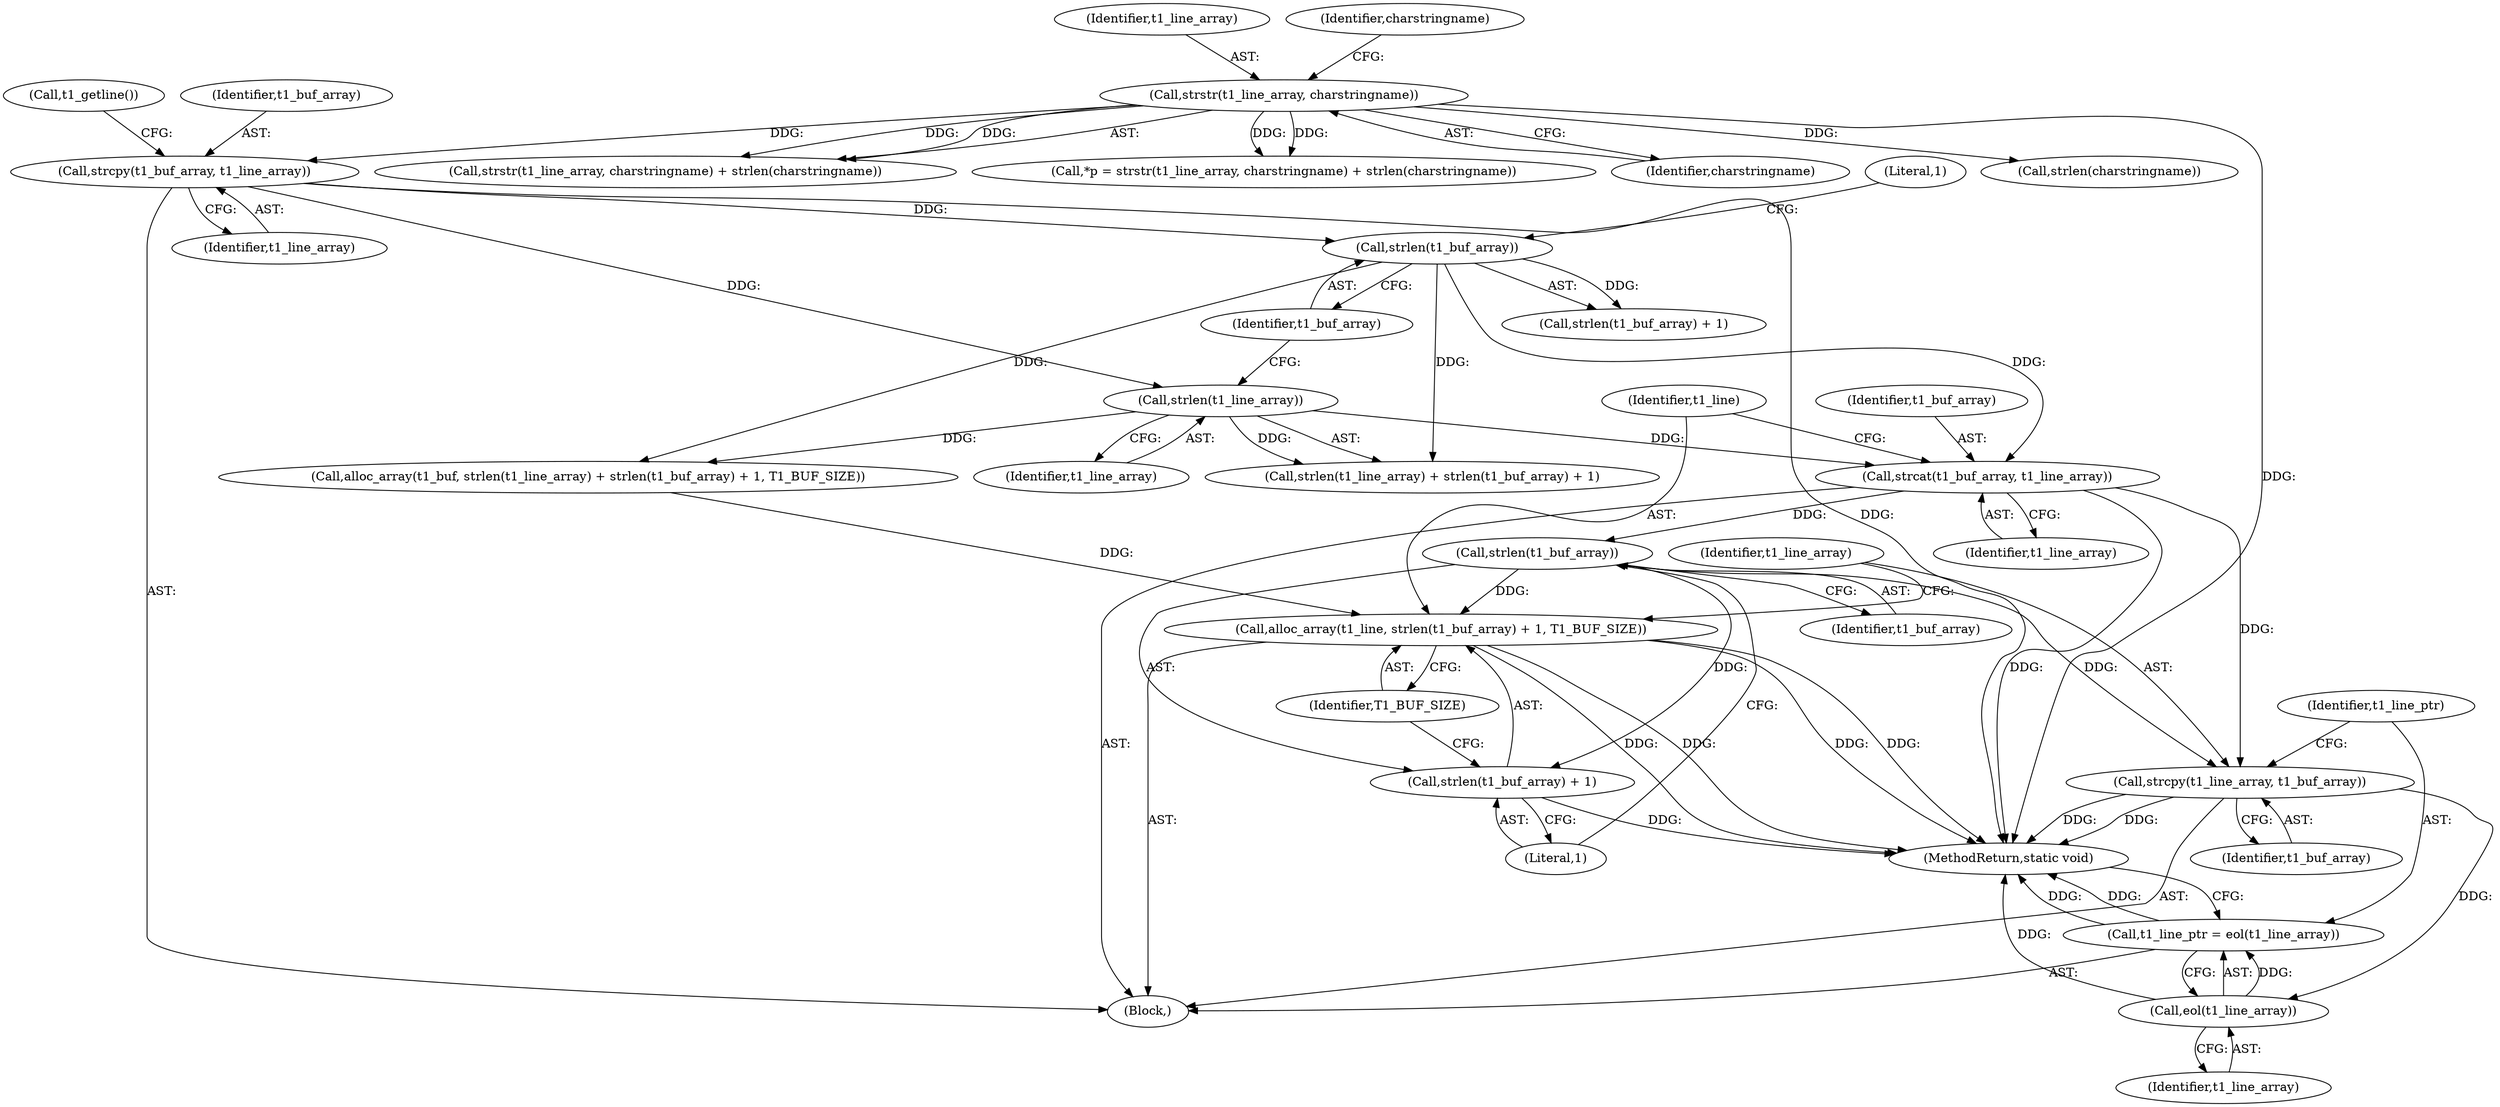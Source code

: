 digraph "0_texlive-source_6ed0077520e2b0da1fd060c7f88db7b2e6068e4c_0@API" {
"1000137" [label="(Call,strcat(t1_buf_array, t1_line_array))"];
"1000133" [label="(Call,strlen(t1_buf_array))"];
"1000123" [label="(Call,strcpy(t1_buf_array, t1_line_array))"];
"1000108" [label="(Call,strstr(t1_line_array, charstringname))"];
"1000130" [label="(Call,strlen(t1_line_array))"];
"1000143" [label="(Call,strlen(t1_buf_array))"];
"1000140" [label="(Call,alloc_array(t1_line, strlen(t1_buf_array) + 1, T1_BUF_SIZE))"];
"1000142" [label="(Call,strlen(t1_buf_array) + 1)"];
"1000147" [label="(Call,strcpy(t1_line_array, t1_buf_array))"];
"1000152" [label="(Call,eol(t1_line_array))"];
"1000150" [label="(Call,t1_line_ptr = eol(t1_line_array))"];
"1000142" [label="(Call,strlen(t1_buf_array) + 1)"];
"1000130" [label="(Call,strlen(t1_line_array))"];
"1000139" [label="(Identifier,t1_line_array)"];
"1000129" [label="(Call,strlen(t1_line_array) + strlen(t1_buf_array) + 1)"];
"1000111" [label="(Call,strlen(charstringname))"];
"1000149" [label="(Identifier,t1_buf_array)"];
"1000105" [label="(Call,*p = strstr(t1_line_array, charstringname) + strlen(charstringname))"];
"1000132" [label="(Call,strlen(t1_buf_array) + 1)"];
"1000125" [label="(Identifier,t1_line_array)"];
"1000148" [label="(Identifier,t1_line_array)"];
"1000143" [label="(Call,strlen(t1_buf_array))"];
"1000134" [label="(Identifier,t1_buf_array)"];
"1000122" [label="(Block,)"];
"1000140" [label="(Call,alloc_array(t1_line, strlen(t1_buf_array) + 1, T1_BUF_SIZE))"];
"1000144" [label="(Identifier,t1_buf_array)"];
"1000153" [label="(Identifier,t1_line_array)"];
"1000126" [label="(Call,t1_getline())"];
"1000147" [label="(Call,strcpy(t1_line_array, t1_buf_array))"];
"1000141" [label="(Identifier,t1_line)"];
"1000110" [label="(Identifier,charstringname)"];
"1000150" [label="(Call,t1_line_ptr = eol(t1_line_array))"];
"1000135" [label="(Literal,1)"];
"1000123" [label="(Call,strcpy(t1_buf_array, t1_line_array))"];
"1000124" [label="(Identifier,t1_buf_array)"];
"1000133" [label="(Call,strlen(t1_buf_array))"];
"1000107" [label="(Call,strstr(t1_line_array, charstringname) + strlen(charstringname))"];
"1000109" [label="(Identifier,t1_line_array)"];
"1000152" [label="(Call,eol(t1_line_array))"];
"1000138" [label="(Identifier,t1_buf_array)"];
"1000127" [label="(Call,alloc_array(t1_buf, strlen(t1_line_array) + strlen(t1_buf_array) + 1, T1_BUF_SIZE))"];
"1000112" [label="(Identifier,charstringname)"];
"1000131" [label="(Identifier,t1_line_array)"];
"1000137" [label="(Call,strcat(t1_buf_array, t1_line_array))"];
"1000146" [label="(Identifier,T1_BUF_SIZE)"];
"1000108" [label="(Call,strstr(t1_line_array, charstringname))"];
"1000154" [label="(MethodReturn,static void)"];
"1000145" [label="(Literal,1)"];
"1000151" [label="(Identifier,t1_line_ptr)"];
"1000137" -> "1000122"  [label="AST: "];
"1000137" -> "1000139"  [label="CFG: "];
"1000138" -> "1000137"  [label="AST: "];
"1000139" -> "1000137"  [label="AST: "];
"1000141" -> "1000137"  [label="CFG: "];
"1000137" -> "1000154"  [label="DDG: "];
"1000133" -> "1000137"  [label="DDG: "];
"1000130" -> "1000137"  [label="DDG: "];
"1000137" -> "1000143"  [label="DDG: "];
"1000137" -> "1000147"  [label="DDG: "];
"1000133" -> "1000132"  [label="AST: "];
"1000133" -> "1000134"  [label="CFG: "];
"1000134" -> "1000133"  [label="AST: "];
"1000135" -> "1000133"  [label="CFG: "];
"1000133" -> "1000127"  [label="DDG: "];
"1000133" -> "1000129"  [label="DDG: "];
"1000133" -> "1000132"  [label="DDG: "];
"1000123" -> "1000133"  [label="DDG: "];
"1000123" -> "1000122"  [label="AST: "];
"1000123" -> "1000125"  [label="CFG: "];
"1000124" -> "1000123"  [label="AST: "];
"1000125" -> "1000123"  [label="AST: "];
"1000126" -> "1000123"  [label="CFG: "];
"1000123" -> "1000154"  [label="DDG: "];
"1000108" -> "1000123"  [label="DDG: "];
"1000123" -> "1000130"  [label="DDG: "];
"1000108" -> "1000107"  [label="AST: "];
"1000108" -> "1000110"  [label="CFG: "];
"1000109" -> "1000108"  [label="AST: "];
"1000110" -> "1000108"  [label="AST: "];
"1000112" -> "1000108"  [label="CFG: "];
"1000108" -> "1000154"  [label="DDG: "];
"1000108" -> "1000105"  [label="DDG: "];
"1000108" -> "1000105"  [label="DDG: "];
"1000108" -> "1000107"  [label="DDG: "];
"1000108" -> "1000107"  [label="DDG: "];
"1000108" -> "1000111"  [label="DDG: "];
"1000130" -> "1000129"  [label="AST: "];
"1000130" -> "1000131"  [label="CFG: "];
"1000131" -> "1000130"  [label="AST: "];
"1000134" -> "1000130"  [label="CFG: "];
"1000130" -> "1000127"  [label="DDG: "];
"1000130" -> "1000129"  [label="DDG: "];
"1000143" -> "1000142"  [label="AST: "];
"1000143" -> "1000144"  [label="CFG: "];
"1000144" -> "1000143"  [label="AST: "];
"1000145" -> "1000143"  [label="CFG: "];
"1000143" -> "1000140"  [label="DDG: "];
"1000143" -> "1000142"  [label="DDG: "];
"1000143" -> "1000147"  [label="DDG: "];
"1000140" -> "1000122"  [label="AST: "];
"1000140" -> "1000146"  [label="CFG: "];
"1000141" -> "1000140"  [label="AST: "];
"1000142" -> "1000140"  [label="AST: "];
"1000146" -> "1000140"  [label="AST: "];
"1000148" -> "1000140"  [label="CFG: "];
"1000140" -> "1000154"  [label="DDG: "];
"1000140" -> "1000154"  [label="DDG: "];
"1000140" -> "1000154"  [label="DDG: "];
"1000140" -> "1000154"  [label="DDG: "];
"1000127" -> "1000140"  [label="DDG: "];
"1000142" -> "1000145"  [label="CFG: "];
"1000145" -> "1000142"  [label="AST: "];
"1000146" -> "1000142"  [label="CFG: "];
"1000142" -> "1000154"  [label="DDG: "];
"1000147" -> "1000122"  [label="AST: "];
"1000147" -> "1000149"  [label="CFG: "];
"1000148" -> "1000147"  [label="AST: "];
"1000149" -> "1000147"  [label="AST: "];
"1000151" -> "1000147"  [label="CFG: "];
"1000147" -> "1000154"  [label="DDG: "];
"1000147" -> "1000154"  [label="DDG: "];
"1000147" -> "1000152"  [label="DDG: "];
"1000152" -> "1000150"  [label="AST: "];
"1000152" -> "1000153"  [label="CFG: "];
"1000153" -> "1000152"  [label="AST: "];
"1000150" -> "1000152"  [label="CFG: "];
"1000152" -> "1000154"  [label="DDG: "];
"1000152" -> "1000150"  [label="DDG: "];
"1000150" -> "1000122"  [label="AST: "];
"1000151" -> "1000150"  [label="AST: "];
"1000154" -> "1000150"  [label="CFG: "];
"1000150" -> "1000154"  [label="DDG: "];
"1000150" -> "1000154"  [label="DDG: "];
}

